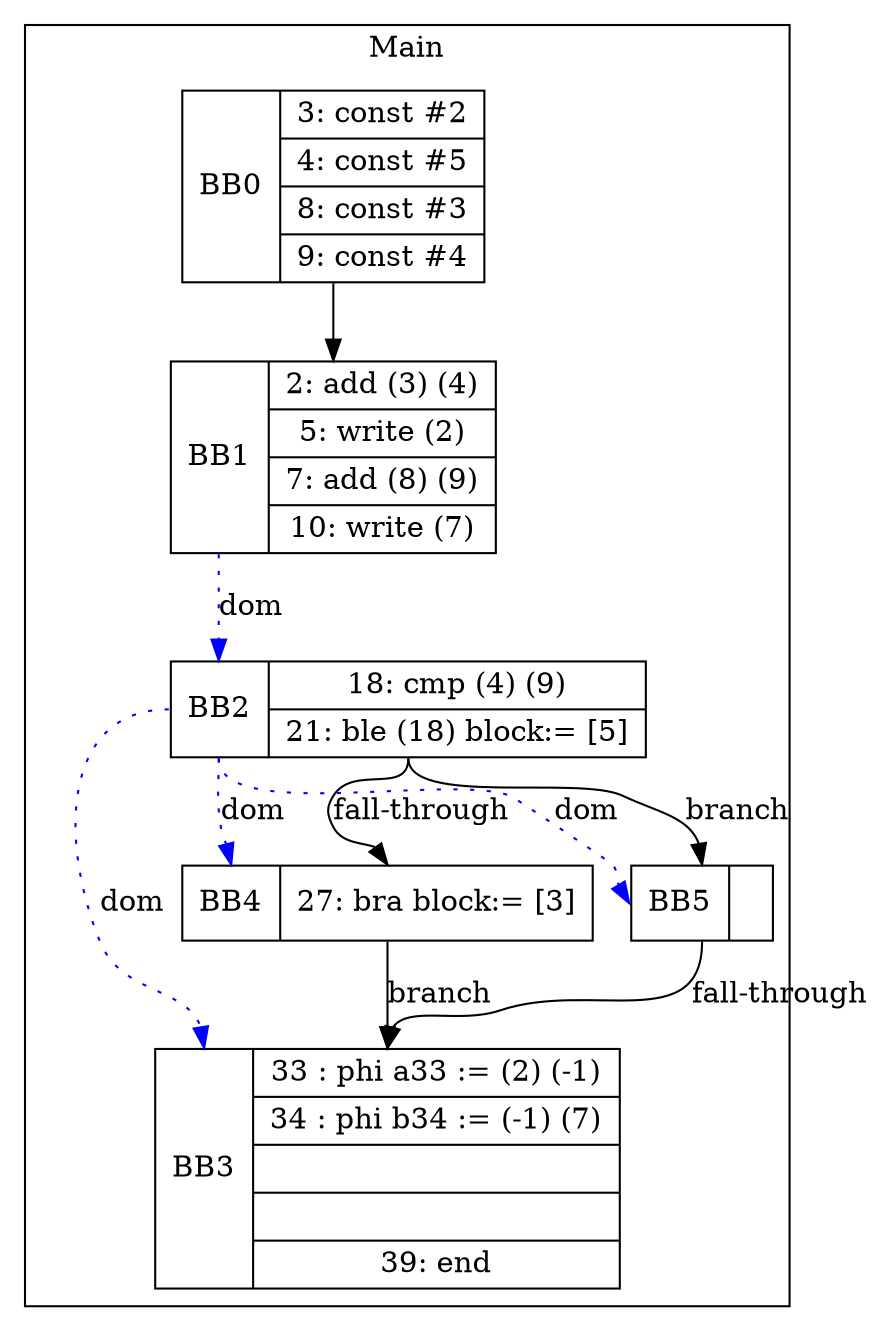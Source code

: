 digraph G {
node [shape=record];
subgraph cluster_main{
label = "Main";
BB0 [shape=record, label="<b>BB0|{3: const #2|4: const #5|8: const #3|9: const #4}"];
BB1 [shape=record, label="<b>BB1|{2: add (3) (4)|5: write (2)|7: add (8) (9)|10: write (7)}"];
BB2 [shape=record, label="<b>BB2|{18: cmp (4) (9)|21: ble (18) block:= [5]}"];
BB3 [shape=record, label="<b>BB3|{33 : phi a33 := (2) (-1)|34 : phi b34 := (-1) (7)|||39: end}"];
BB4 [shape=record, label="<b>BB4|{27: bra block:= [3]}"];
BB5 [shape=record, label="<b>BB5|}"];
}
BB0:s -> BB1:n ;
BB2:b -> BB3:b [color=blue, style=dotted, label="dom"];
BB2:b -> BB4:b [color=blue, style=dotted, label="dom"];
BB1:b -> BB2:b [color=blue, style=dotted, label="dom"];
BB2:b -> BB5:b [color=blue, style=dotted, label="dom"];
BB2:s -> BB5:n [label="branch"];
BB4:s -> BB3:n [label="branch"];
BB5:s -> BB3:n [label="fall-through"];
BB2:s -> BB4:n [label="fall-through"];
}
